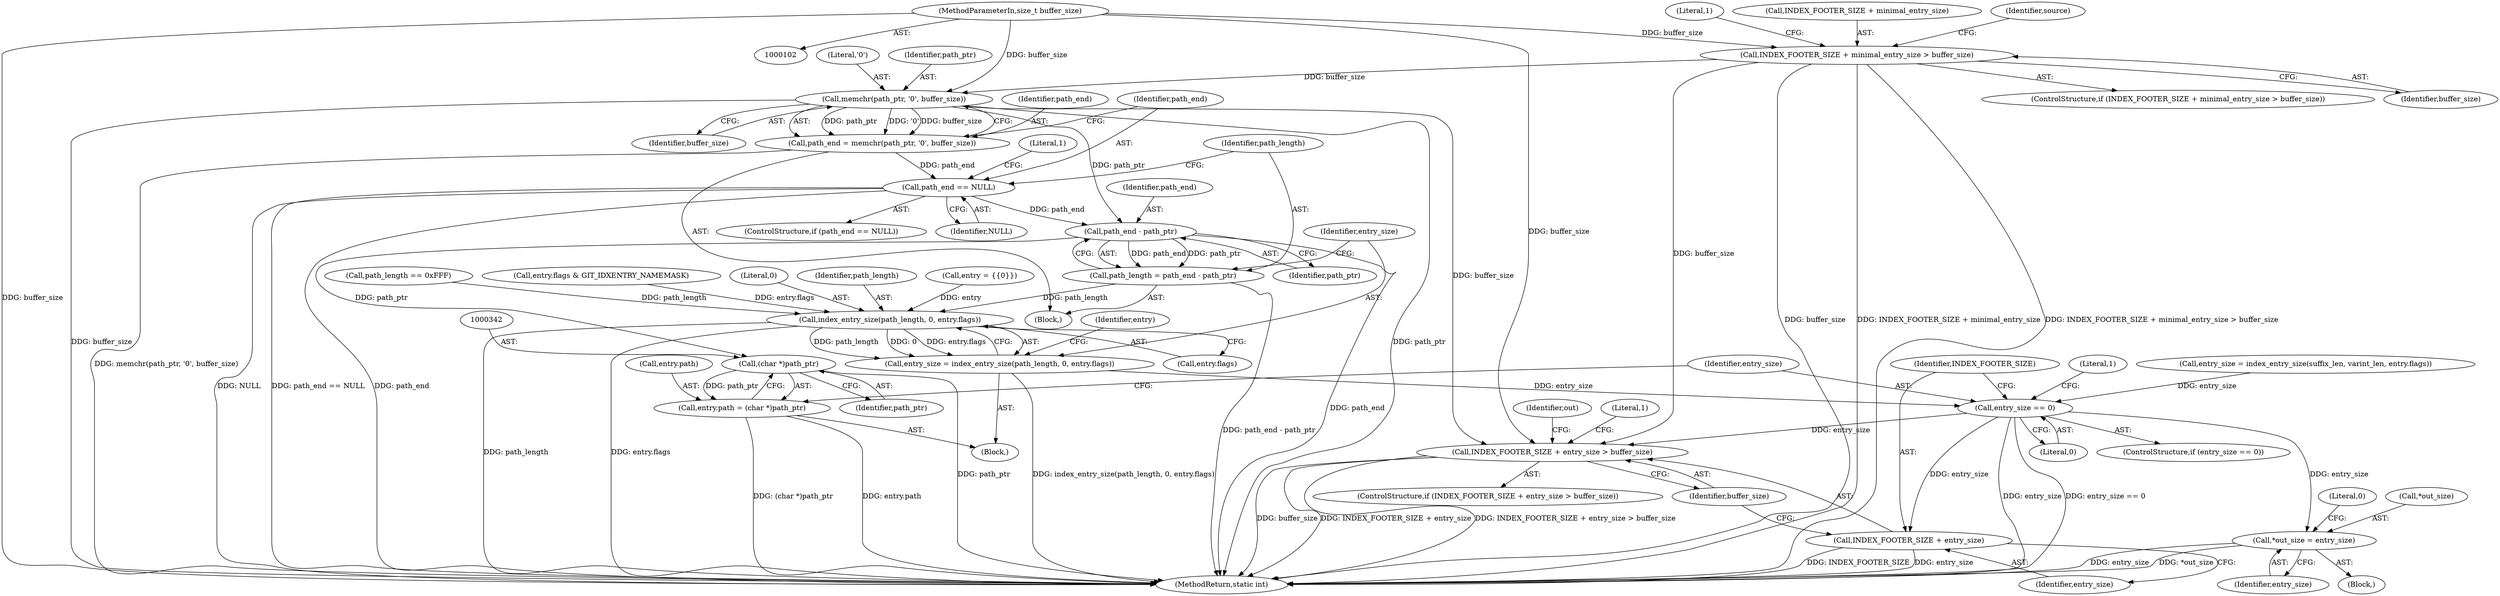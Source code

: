digraph "0_libgit2_58a6fe94cb851f71214dbefac3f9bffee437d6fe_0@pointer" {
"1000313" [label="(Call,memchr(path_ptr, '\0', buffer_size))"];
"1000130" [label="(Call,INDEX_FOOTER_SIZE + minimal_entry_size > buffer_size)"];
"1000107" [label="(MethodParameterIn,size_t buffer_size)"];
"1000311" [label="(Call,path_end = memchr(path_ptr, '\0', buffer_size))"];
"1000318" [label="(Call,path_end == NULL)"];
"1000326" [label="(Call,path_end - path_ptr)"];
"1000324" [label="(Call,path_length = path_end - path_ptr)"];
"1000331" [label="(Call,index_entry_size(path_length, 0, entry.flags))"];
"1000329" [label="(Call,entry_size = index_entry_size(path_length, 0, entry.flags))"];
"1000426" [label="(Call,entry_size == 0)"];
"1000433" [label="(Call,INDEX_FOOTER_SIZE + entry_size > buffer_size)"];
"1000434" [label="(Call,INDEX_FOOTER_SIZE + entry_size)"];
"1000457" [label="(Call,*out_size = entry_size)"];
"1000341" [label="(Call,(char *)path_ptr)"];
"1000337" [label="(Call,entry.path = (char *)path_ptr)"];
"1000311" [label="(Call,path_end = memchr(path_ptr, '\0', buffer_size))"];
"1000426" [label="(Call,entry_size == 0)"];
"1000343" [label="(Identifier,path_ptr)"];
"1000444" [label="(Identifier,out)"];
"1000297" [label="(Block,)"];
"1000315" [label="(Literal,'\0')"];
"1000328" [label="(Identifier,path_ptr)"];
"1000463" [label="(MethodReturn,static int)"];
"1000436" [label="(Identifier,entry_size)"];
"1000431" [label="(Literal,1)"];
"1000314" [label="(Identifier,path_ptr)"];
"1000316" [label="(Identifier,buffer_size)"];
"1000323" [label="(Literal,1)"];
"1000306" [label="(Call,path_length == 0xFFF)"];
"1000339" [label="(Identifier,entry)"];
"1000427" [label="(Identifier,entry_size)"];
"1000412" [label="(Call,entry_size = index_entry_size(suffix_len, varint_len, entry.flags))"];
"1000300" [label="(Call,entry.flags & GIT_IDXENTRY_NAMEMASK)"];
"1000462" [label="(Literal,0)"];
"1000337" [label="(Call,entry.path = (char *)path_ptr)"];
"1000334" [label="(Call,entry.flags)"];
"1000435" [label="(Identifier,INDEX_FOOTER_SIZE)"];
"1000433" [label="(Call,INDEX_FOOTER_SIZE + entry_size > buffer_size)"];
"1000434" [label="(Call,INDEX_FOOTER_SIZE + entry_size)"];
"1000317" [label="(ControlStructure,if (path_end == NULL))"];
"1000312" [label="(Identifier,path_end)"];
"1000457" [label="(Call,*out_size = entry_size)"];
"1000330" [label="(Identifier,entry_size)"];
"1000129" [label="(ControlStructure,if (INDEX_FOOTER_SIZE + minimal_entry_size > buffer_size))"];
"1000319" [label="(Identifier,path_end)"];
"1000440" [label="(Literal,1)"];
"1000428" [label="(Literal,0)"];
"1000333" [label="(Literal,0)"];
"1000109" [label="(Block,)"];
"1000437" [label="(Identifier,buffer_size)"];
"1000309" [label="(Block,)"];
"1000324" [label="(Call,path_length = path_end - path_ptr)"];
"1000130" [label="(Call,INDEX_FOOTER_SIZE + minimal_entry_size > buffer_size)"];
"1000318" [label="(Call,path_end == NULL)"];
"1000131" [label="(Call,INDEX_FOOTER_SIZE + minimal_entry_size)"];
"1000140" [label="(Identifier,source)"];
"1000325" [label="(Identifier,path_length)"];
"1000134" [label="(Identifier,buffer_size)"];
"1000341" [label="(Call,(char *)path_ptr)"];
"1000320" [label="(Identifier,NULL)"];
"1000332" [label="(Identifier,path_length)"];
"1000115" [label="(Call,entry = {{0}})"];
"1000460" [label="(Identifier,entry_size)"];
"1000425" [label="(ControlStructure,if (entry_size == 0))"];
"1000458" [label="(Call,*out_size)"];
"1000313" [label="(Call,memchr(path_ptr, '\0', buffer_size))"];
"1000331" [label="(Call,index_entry_size(path_length, 0, entry.flags))"];
"1000329" [label="(Call,entry_size = index_entry_size(path_length, 0, entry.flags))"];
"1000432" [label="(ControlStructure,if (INDEX_FOOTER_SIZE + entry_size > buffer_size))"];
"1000338" [label="(Call,entry.path)"];
"1000327" [label="(Identifier,path_end)"];
"1000107" [label="(MethodParameterIn,size_t buffer_size)"];
"1000137" [label="(Literal,1)"];
"1000326" [label="(Call,path_end - path_ptr)"];
"1000313" -> "1000311"  [label="AST: "];
"1000313" -> "1000316"  [label="CFG: "];
"1000314" -> "1000313"  [label="AST: "];
"1000315" -> "1000313"  [label="AST: "];
"1000316" -> "1000313"  [label="AST: "];
"1000311" -> "1000313"  [label="CFG: "];
"1000313" -> "1000463"  [label="DDG: buffer_size"];
"1000313" -> "1000463"  [label="DDG: path_ptr"];
"1000313" -> "1000311"  [label="DDG: path_ptr"];
"1000313" -> "1000311"  [label="DDG: '\0'"];
"1000313" -> "1000311"  [label="DDG: buffer_size"];
"1000130" -> "1000313"  [label="DDG: buffer_size"];
"1000107" -> "1000313"  [label="DDG: buffer_size"];
"1000313" -> "1000326"  [label="DDG: path_ptr"];
"1000313" -> "1000433"  [label="DDG: buffer_size"];
"1000130" -> "1000129"  [label="AST: "];
"1000130" -> "1000134"  [label="CFG: "];
"1000131" -> "1000130"  [label="AST: "];
"1000134" -> "1000130"  [label="AST: "];
"1000137" -> "1000130"  [label="CFG: "];
"1000140" -> "1000130"  [label="CFG: "];
"1000130" -> "1000463"  [label="DDG: INDEX_FOOTER_SIZE + minimal_entry_size > buffer_size"];
"1000130" -> "1000463"  [label="DDG: buffer_size"];
"1000130" -> "1000463"  [label="DDG: INDEX_FOOTER_SIZE + minimal_entry_size"];
"1000107" -> "1000130"  [label="DDG: buffer_size"];
"1000130" -> "1000433"  [label="DDG: buffer_size"];
"1000107" -> "1000102"  [label="AST: "];
"1000107" -> "1000463"  [label="DDG: buffer_size"];
"1000107" -> "1000433"  [label="DDG: buffer_size"];
"1000311" -> "1000309"  [label="AST: "];
"1000312" -> "1000311"  [label="AST: "];
"1000319" -> "1000311"  [label="CFG: "];
"1000311" -> "1000463"  [label="DDG: memchr(path_ptr, '\0', buffer_size)"];
"1000311" -> "1000318"  [label="DDG: path_end"];
"1000318" -> "1000317"  [label="AST: "];
"1000318" -> "1000320"  [label="CFG: "];
"1000319" -> "1000318"  [label="AST: "];
"1000320" -> "1000318"  [label="AST: "];
"1000323" -> "1000318"  [label="CFG: "];
"1000325" -> "1000318"  [label="CFG: "];
"1000318" -> "1000463"  [label="DDG: path_end == NULL"];
"1000318" -> "1000463"  [label="DDG: path_end"];
"1000318" -> "1000463"  [label="DDG: NULL"];
"1000318" -> "1000326"  [label="DDG: path_end"];
"1000326" -> "1000324"  [label="AST: "];
"1000326" -> "1000328"  [label="CFG: "];
"1000327" -> "1000326"  [label="AST: "];
"1000328" -> "1000326"  [label="AST: "];
"1000324" -> "1000326"  [label="CFG: "];
"1000326" -> "1000463"  [label="DDG: path_end"];
"1000326" -> "1000324"  [label="DDG: path_end"];
"1000326" -> "1000324"  [label="DDG: path_ptr"];
"1000326" -> "1000341"  [label="DDG: path_ptr"];
"1000324" -> "1000309"  [label="AST: "];
"1000325" -> "1000324"  [label="AST: "];
"1000330" -> "1000324"  [label="CFG: "];
"1000324" -> "1000463"  [label="DDG: path_end - path_ptr"];
"1000324" -> "1000331"  [label="DDG: path_length"];
"1000331" -> "1000329"  [label="AST: "];
"1000331" -> "1000334"  [label="CFG: "];
"1000332" -> "1000331"  [label="AST: "];
"1000333" -> "1000331"  [label="AST: "];
"1000334" -> "1000331"  [label="AST: "];
"1000329" -> "1000331"  [label="CFG: "];
"1000331" -> "1000463"  [label="DDG: entry.flags"];
"1000331" -> "1000463"  [label="DDG: path_length"];
"1000331" -> "1000329"  [label="DDG: path_length"];
"1000331" -> "1000329"  [label="DDG: 0"];
"1000331" -> "1000329"  [label="DDG: entry.flags"];
"1000306" -> "1000331"  [label="DDG: path_length"];
"1000300" -> "1000331"  [label="DDG: entry.flags"];
"1000115" -> "1000331"  [label="DDG: entry"];
"1000329" -> "1000297"  [label="AST: "];
"1000330" -> "1000329"  [label="AST: "];
"1000339" -> "1000329"  [label="CFG: "];
"1000329" -> "1000463"  [label="DDG: index_entry_size(path_length, 0, entry.flags)"];
"1000329" -> "1000426"  [label="DDG: entry_size"];
"1000426" -> "1000425"  [label="AST: "];
"1000426" -> "1000428"  [label="CFG: "];
"1000427" -> "1000426"  [label="AST: "];
"1000428" -> "1000426"  [label="AST: "];
"1000431" -> "1000426"  [label="CFG: "];
"1000435" -> "1000426"  [label="CFG: "];
"1000426" -> "1000463"  [label="DDG: entry_size"];
"1000426" -> "1000463"  [label="DDG: entry_size == 0"];
"1000412" -> "1000426"  [label="DDG: entry_size"];
"1000426" -> "1000433"  [label="DDG: entry_size"];
"1000426" -> "1000434"  [label="DDG: entry_size"];
"1000426" -> "1000457"  [label="DDG: entry_size"];
"1000433" -> "1000432"  [label="AST: "];
"1000433" -> "1000437"  [label="CFG: "];
"1000434" -> "1000433"  [label="AST: "];
"1000437" -> "1000433"  [label="AST: "];
"1000440" -> "1000433"  [label="CFG: "];
"1000444" -> "1000433"  [label="CFG: "];
"1000433" -> "1000463"  [label="DDG: buffer_size"];
"1000433" -> "1000463"  [label="DDG: INDEX_FOOTER_SIZE + entry_size"];
"1000433" -> "1000463"  [label="DDG: INDEX_FOOTER_SIZE + entry_size > buffer_size"];
"1000434" -> "1000436"  [label="CFG: "];
"1000435" -> "1000434"  [label="AST: "];
"1000436" -> "1000434"  [label="AST: "];
"1000437" -> "1000434"  [label="CFG: "];
"1000434" -> "1000463"  [label="DDG: entry_size"];
"1000434" -> "1000463"  [label="DDG: INDEX_FOOTER_SIZE"];
"1000457" -> "1000109"  [label="AST: "];
"1000457" -> "1000460"  [label="CFG: "];
"1000458" -> "1000457"  [label="AST: "];
"1000460" -> "1000457"  [label="AST: "];
"1000462" -> "1000457"  [label="CFG: "];
"1000457" -> "1000463"  [label="DDG: entry_size"];
"1000457" -> "1000463"  [label="DDG: *out_size"];
"1000341" -> "1000337"  [label="AST: "];
"1000341" -> "1000343"  [label="CFG: "];
"1000342" -> "1000341"  [label="AST: "];
"1000343" -> "1000341"  [label="AST: "];
"1000337" -> "1000341"  [label="CFG: "];
"1000341" -> "1000463"  [label="DDG: path_ptr"];
"1000341" -> "1000337"  [label="DDG: path_ptr"];
"1000337" -> "1000297"  [label="AST: "];
"1000338" -> "1000337"  [label="AST: "];
"1000427" -> "1000337"  [label="CFG: "];
"1000337" -> "1000463"  [label="DDG: entry.path"];
"1000337" -> "1000463"  [label="DDG: (char *)path_ptr"];
}
